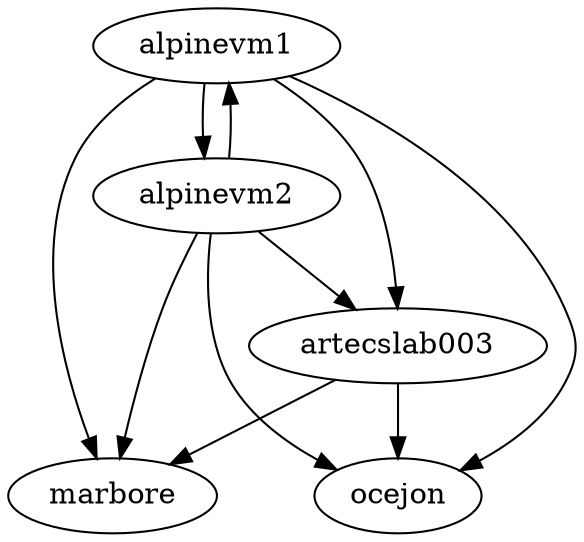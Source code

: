 digraph G {
  //marbore -> artecslab003
  //marbore -> ocejon

  artecslab003 -> marbore
  artecslab003 -> ocejon
  
  alpinevm1 -> marbore
  alpinevm1 -> ocejon
  alpinevm1 -> artecslab003
  alpinevm1 -> alpinevm2
  
  alpinevm2 -> marbore
  alpinevm2 -> ocejon
  alpinevm2 -> artecslab003
  alpinevm2 -> alpinevm1
}

